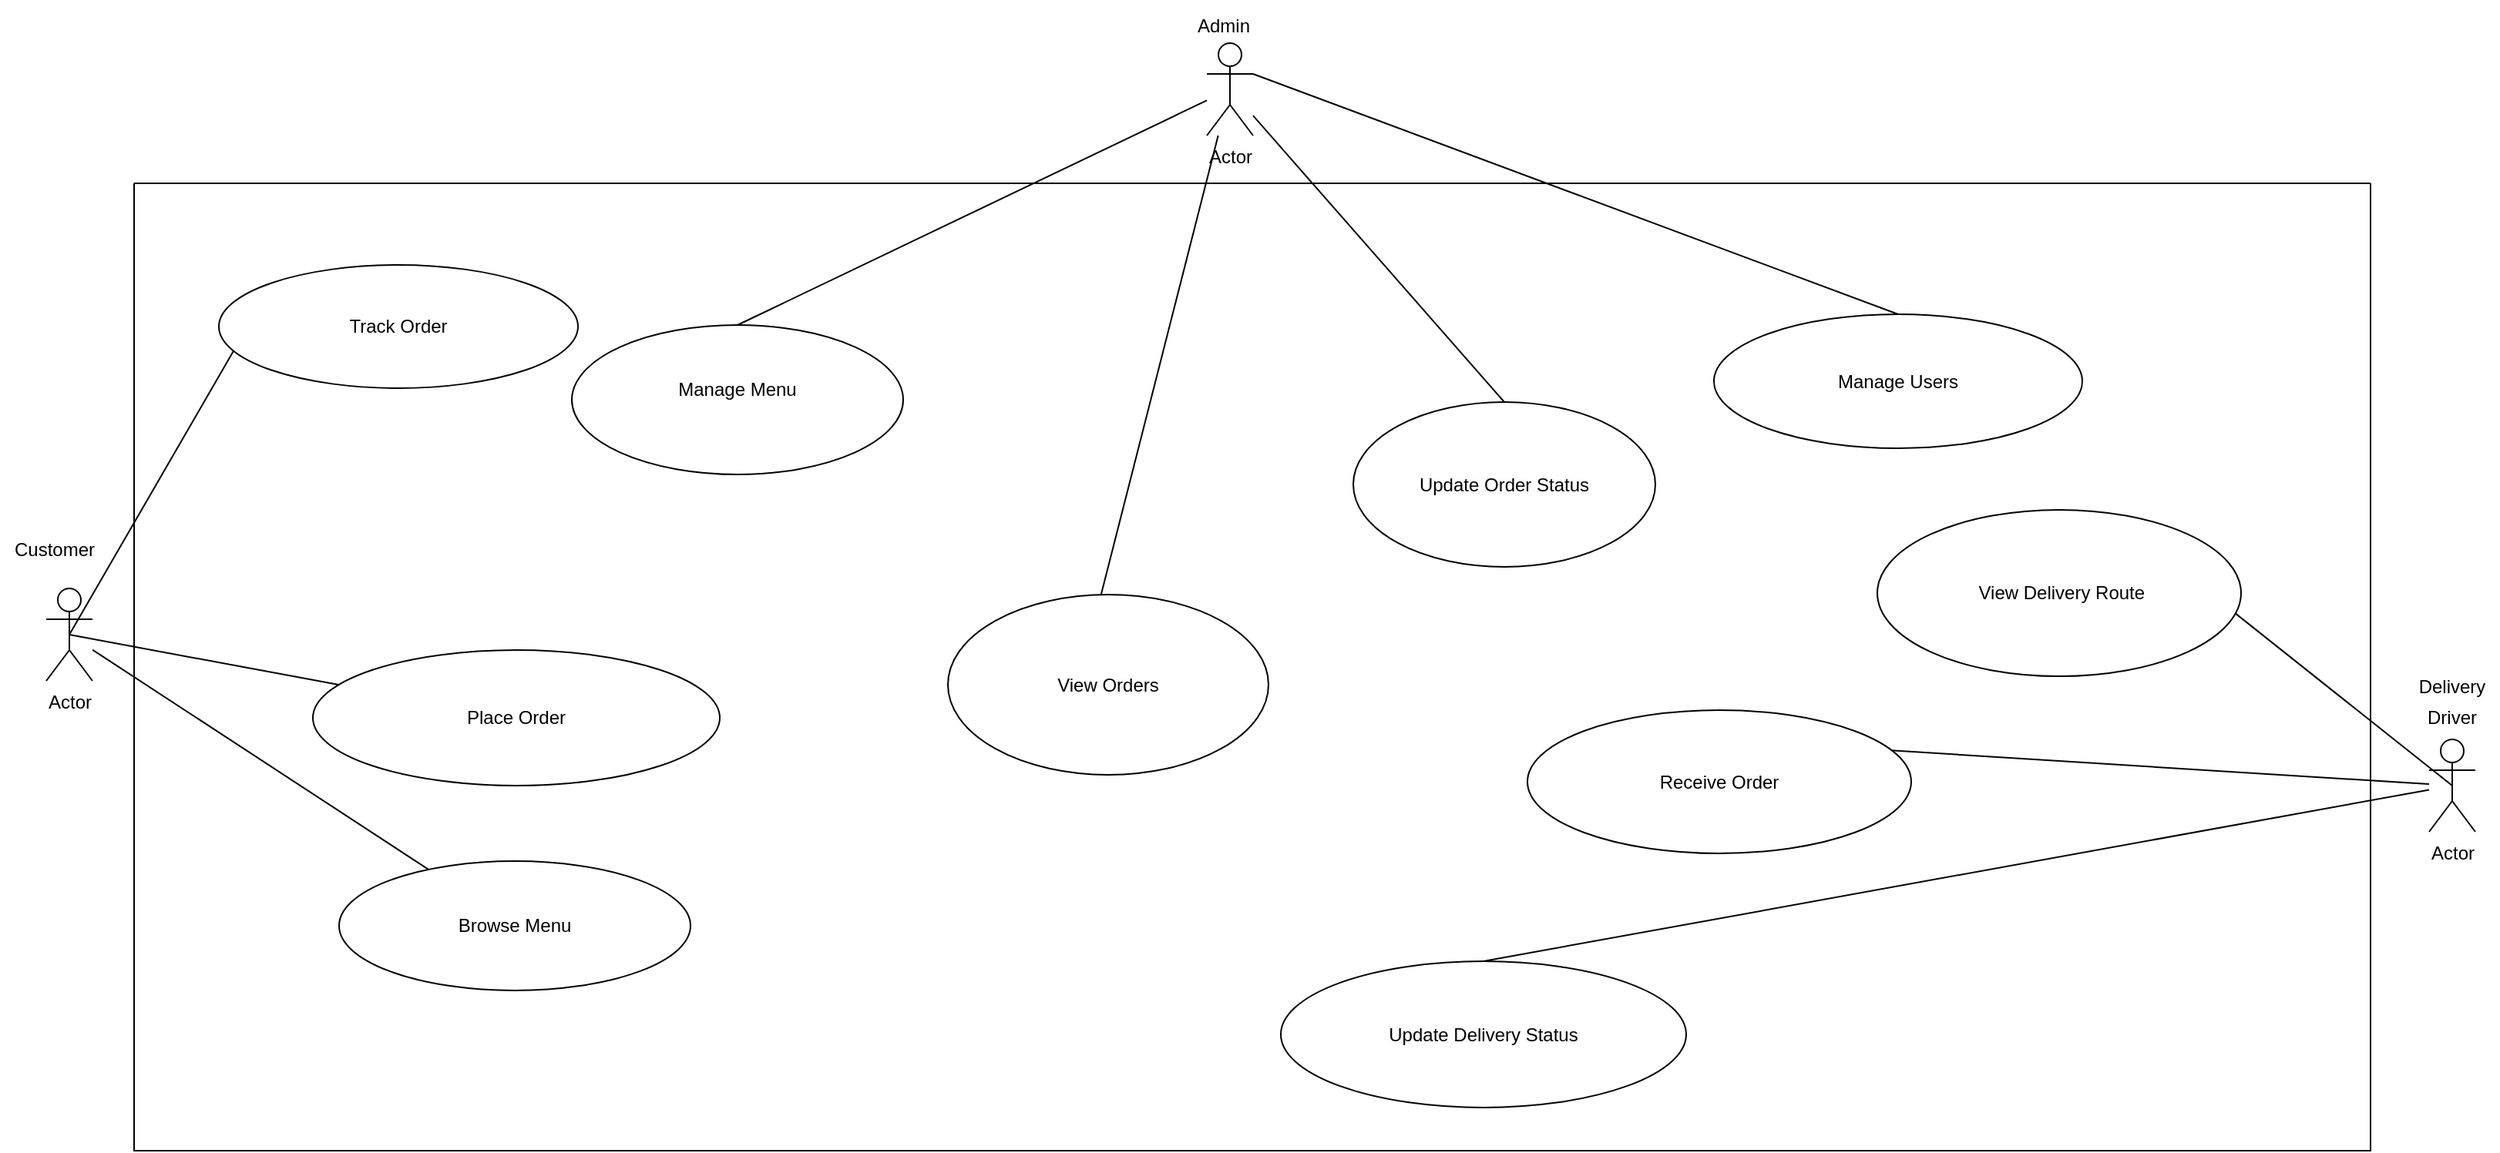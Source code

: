 <mxfile version="24.8.6">
  <diagram name="Page-1" id="ZVQWpAv_3izE2Eje-MpK">
    <mxGraphModel dx="2760" dy="2170" grid="0" gridSize="10" guides="1" tooltips="1" connect="1" arrows="1" fold="1" page="0" pageScale="1" pageWidth="850" pageHeight="1100" math="0" shadow="0">
      <root>
        <mxCell id="0" />
        <mxCell id="1" parent="0" />
        <mxCell id="0bza2RoGWEkfIPk1Mr_0-17" value="Actor" style="shape=umlActor;verticalLabelPosition=bottom;verticalAlign=top;html=1;outlineConnect=0;" vertex="1" parent="1">
          <mxGeometry x="-76" y="-290" width="30" height="60" as="geometry" />
        </mxCell>
        <mxCell id="0bza2RoGWEkfIPk1Mr_0-18" value="&lt;span style=&quot;font-size: 12px; text-wrap: wrap;&quot;&gt;Customer&lt;/span&gt;" style="text;html=1;align=center;verticalAlign=middle;resizable=0;points=[];autosize=1;strokeColor=none;fillColor=none;fontSize=16;" vertex="1" parent="1">
          <mxGeometry x="-106" y="-333" width="70" height="31" as="geometry" />
        </mxCell>
        <mxCell id="0bza2RoGWEkfIPk1Mr_0-20" value="Actor" style="shape=umlActor;verticalLabelPosition=bottom;verticalAlign=top;html=1;outlineConnect=0;" vertex="1" parent="1">
          <mxGeometry x="677" y="-644" width="30" height="60" as="geometry" />
        </mxCell>
        <mxCell id="0bza2RoGWEkfIPk1Mr_0-21" value="&lt;span style=&quot;font-size: 12px;&quot;&gt;Admin&lt;/span&gt;" style="text;html=1;align=center;verticalAlign=middle;whiteSpace=wrap;rounded=0;fontSize=16;" vertex="1" parent="1">
          <mxGeometry x="658" y="-672" width="60" height="30" as="geometry" />
        </mxCell>
        <mxCell id="0bza2RoGWEkfIPk1Mr_0-22" value="Actor" style="shape=umlActor;verticalLabelPosition=bottom;verticalAlign=top;html=1;outlineConnect=0;" vertex="1" parent="1">
          <mxGeometry x="1470" y="-192" width="30" height="60" as="geometry" />
        </mxCell>
        <mxCell id="0bza2RoGWEkfIPk1Mr_0-24" value="&lt;span style=&quot;font-size: 12px;&quot;&gt;Delivery Driver&lt;/span&gt;" style="text;html=1;align=center;verticalAlign=middle;whiteSpace=wrap;rounded=0;fontSize=16;" vertex="1" parent="1">
          <mxGeometry x="1455" y="-233" width="60" height="30" as="geometry" />
        </mxCell>
        <mxCell id="0bza2RoGWEkfIPk1Mr_0-25" value="" style="endArrow=none;html=1;rounded=0;fontSize=12;startSize=8;endSize=8;curved=1;exitX=0.5;exitY=0.5;exitDx=0;exitDy=0;exitPerimeter=0;" edge="1" parent="1" source="0bza2RoGWEkfIPk1Mr_0-17" target="0bza2RoGWEkfIPk1Mr_0-2">
          <mxGeometry width="50" height="50" relative="1" as="geometry">
            <mxPoint x="403" y="320" as="sourcePoint" />
            <mxPoint x="453" y="270" as="targetPoint" />
          </mxGeometry>
        </mxCell>
        <mxCell id="0bza2RoGWEkfIPk1Mr_0-26" value="" style="endArrow=none;html=1;rounded=0;fontSize=12;startSize=8;endSize=8;curved=1;" edge="1" parent="1" source="0bza2RoGWEkfIPk1Mr_0-1" target="0bza2RoGWEkfIPk1Mr_0-17">
          <mxGeometry width="50" height="50" relative="1" as="geometry">
            <mxPoint x="137" y="93" as="sourcePoint" />
            <mxPoint x="187" y="43" as="targetPoint" />
          </mxGeometry>
        </mxCell>
        <mxCell id="0bza2RoGWEkfIPk1Mr_0-27" value="" style="endArrow=none;html=1;rounded=0;fontSize=12;startSize=8;endSize=8;curved=1;exitX=0.5;exitY=0.5;exitDx=0;exitDy=0;exitPerimeter=0;entryX=0.045;entryY=0.677;entryDx=0;entryDy=0;entryPerimeter=0;" edge="1" parent="1" source="0bza2RoGWEkfIPk1Mr_0-17" target="0bza2RoGWEkfIPk1Mr_0-6">
          <mxGeometry width="50" height="50" relative="1" as="geometry">
            <mxPoint x="272" y="-73" as="sourcePoint" />
            <mxPoint x="322" y="-123" as="targetPoint" />
          </mxGeometry>
        </mxCell>
        <mxCell id="0bza2RoGWEkfIPk1Mr_0-28" value="" style="endArrow=none;html=1;rounded=0;fontSize=12;startSize=8;endSize=8;curved=1;entryX=0.5;entryY=0;entryDx=0;entryDy=0;" edge="1" parent="1" source="0bza2RoGWEkfIPk1Mr_0-20" target="0bza2RoGWEkfIPk1Mr_0-7">
          <mxGeometry width="50" height="50" relative="1" as="geometry">
            <mxPoint x="272" y="189" as="sourcePoint" />
            <mxPoint x="322" y="139" as="targetPoint" />
          </mxGeometry>
        </mxCell>
        <mxCell id="0bza2RoGWEkfIPk1Mr_0-29" value="" style="endArrow=none;html=1;rounded=0;fontSize=12;startSize=8;endSize=8;curved=1;entryX=0.458;entryY=0.138;entryDx=0;entryDy=0;entryPerimeter=0;" edge="1" parent="1" source="0bza2RoGWEkfIPk1Mr_0-20" target="0bza2RoGWEkfIPk1Mr_0-8">
          <mxGeometry width="50" height="50" relative="1" as="geometry">
            <mxPoint x="348" y="71" as="sourcePoint" />
            <mxPoint x="398" y="21" as="targetPoint" />
          </mxGeometry>
        </mxCell>
        <mxCell id="0bza2RoGWEkfIPk1Mr_0-31" value="" style="endArrow=none;html=1;rounded=0;fontSize=12;startSize=8;endSize=8;curved=1;entryX=0.5;entryY=0;entryDx=0;entryDy=0;" edge="1" parent="1" source="0bza2RoGWEkfIPk1Mr_0-20" target="0bza2RoGWEkfIPk1Mr_0-30">
          <mxGeometry width="50" height="50" relative="1" as="geometry">
            <mxPoint x="396" y="-225" as="sourcePoint" />
            <mxPoint x="446" y="-275" as="targetPoint" />
          </mxGeometry>
        </mxCell>
        <mxCell id="0bza2RoGWEkfIPk1Mr_0-39" value="" style="endArrow=none;html=1;rounded=0;fontSize=12;startSize=8;endSize=8;curved=1;exitX=0.5;exitY=0;exitDx=0;exitDy=0;" edge="1" parent="1" source="0bza2RoGWEkfIPk1Mr_0-38" target="0bza2RoGWEkfIPk1Mr_0-22">
          <mxGeometry width="50" height="50" relative="1" as="geometry">
            <mxPoint x="726" y="71" as="sourcePoint" />
            <mxPoint x="776" y="21" as="targetPoint" />
          </mxGeometry>
        </mxCell>
        <mxCell id="0bza2RoGWEkfIPk1Mr_0-40" value="" style="endArrow=none;html=1;rounded=0;fontSize=12;startSize=8;endSize=8;curved=1;entryX=0;entryY=0;entryDx=0;entryDy=0;" edge="1" parent="1" source="0bza2RoGWEkfIPk1Mr_0-22" target="0bza2RoGWEkfIPk1Mr_0-34">
          <mxGeometry width="50" height="50" relative="1" as="geometry">
            <mxPoint x="726" y="71" as="sourcePoint" />
            <mxPoint x="776" y="21" as="targetPoint" />
          </mxGeometry>
        </mxCell>
        <mxCell id="0bza2RoGWEkfIPk1Mr_0-42" value="" style="endArrow=none;html=1;rounded=0;fontSize=12;startSize=8;endSize=8;curved=1;entryX=0.5;entryY=0.5;entryDx=0;entryDy=0;entryPerimeter=0;exitX=0.975;exitY=0.606;exitDx=0;exitDy=0;exitPerimeter=0;" edge="1" parent="1" source="0bza2RoGWEkfIPk1Mr_0-10" target="0bza2RoGWEkfIPk1Mr_0-22">
          <mxGeometry width="50" height="50" relative="1" as="geometry">
            <mxPoint x="1008" y="-159" as="sourcePoint" />
            <mxPoint x="776" y="21" as="targetPoint" />
          </mxGeometry>
        </mxCell>
        <mxCell id="0bza2RoGWEkfIPk1Mr_0-43" value="" style="swimlane;startSize=0;" vertex="1" parent="1">
          <mxGeometry x="-19" y="-553" width="1451" height="628" as="geometry" />
        </mxCell>
        <mxCell id="0bza2RoGWEkfIPk1Mr_0-30" value="Update Order Status" style="ellipse;whiteSpace=wrap;html=1;" vertex="1" parent="0bza2RoGWEkfIPk1Mr_0-43">
          <mxGeometry x="791" y="142" width="196" height="107" as="geometry" />
        </mxCell>
        <mxCell id="0bza2RoGWEkfIPk1Mr_0-8" value="View Orders" style="ellipse;whiteSpace=wrap;html=1;" vertex="1" parent="0bza2RoGWEkfIPk1Mr_0-43">
          <mxGeometry x="528" y="267" width="208" height="117" as="geometry" />
        </mxCell>
        <mxCell id="0bza2RoGWEkfIPk1Mr_0-7" value="&#xa;Manage Menu&#xa;&#xa;" style="ellipse;whiteSpace=wrap;html=1;" vertex="1" parent="0bza2RoGWEkfIPk1Mr_0-43">
          <mxGeometry x="284" y="92" width="215" height="97" as="geometry" />
        </mxCell>
        <mxCell id="0bza2RoGWEkfIPk1Mr_0-32" value="Manage Users" style="ellipse;whiteSpace=wrap;html=1;" vertex="1" parent="0bza2RoGWEkfIPk1Mr_0-43">
          <mxGeometry x="1025" y="85" width="239" height="87" as="geometry" />
        </mxCell>
        <mxCell id="0bza2RoGWEkfIPk1Mr_0-6" value="Track Order" style="ellipse;whiteSpace=wrap;html=1;" vertex="1" parent="0bza2RoGWEkfIPk1Mr_0-43">
          <mxGeometry x="55" y="53" width="233" height="80" as="geometry" />
        </mxCell>
        <mxCell id="0bza2RoGWEkfIPk1Mr_0-2" value="Place Order" style="ellipse;whiteSpace=wrap;html=1;" vertex="1" parent="0bza2RoGWEkfIPk1Mr_0-43">
          <mxGeometry x="116" y="303" width="264" height="88" as="geometry" />
        </mxCell>
        <mxCell id="0bza2RoGWEkfIPk1Mr_0-1" value="Browse Menu" style="ellipse;whiteSpace=wrap;html=1;" vertex="1" parent="0bza2RoGWEkfIPk1Mr_0-43">
          <mxGeometry x="133" y="440" width="228" height="84" as="geometry" />
        </mxCell>
        <mxCell id="0bza2RoGWEkfIPk1Mr_0-10" value="&amp;nbsp;View Delivery Route" style="ellipse;whiteSpace=wrap;html=1;" vertex="1" parent="0bza2RoGWEkfIPk1Mr_0-43">
          <mxGeometry x="1131" y="212" width="236" height="108" as="geometry" />
        </mxCell>
        <mxCell id="0bza2RoGWEkfIPk1Mr_0-34" value="Receive Order" style="ellipse;whiteSpace=wrap;html=1;" vertex="1" parent="0bza2RoGWEkfIPk1Mr_0-43">
          <mxGeometry x="904" y="342" width="249" height="93" as="geometry" />
        </mxCell>
        <mxCell id="0bza2RoGWEkfIPk1Mr_0-38" value="Update Delivery Status" style="ellipse;whiteSpace=wrap;html=1;" vertex="1" parent="0bza2RoGWEkfIPk1Mr_0-43">
          <mxGeometry x="744" y="505" width="263" height="95" as="geometry" />
        </mxCell>
        <mxCell id="0bza2RoGWEkfIPk1Mr_0-45" value="" style="endArrow=none;html=1;rounded=0;fontSize=12;startSize=8;endSize=8;curved=1;entryX=0.5;entryY=0;entryDx=0;entryDy=0;exitX=1;exitY=0.333;exitDx=0;exitDy=0;exitPerimeter=0;" edge="1" parent="1" source="0bza2RoGWEkfIPk1Mr_0-20" target="0bza2RoGWEkfIPk1Mr_0-32">
          <mxGeometry width="50" height="50" relative="1" as="geometry">
            <mxPoint x="673" y="-214" as="sourcePoint" />
            <mxPoint x="716" y="-267" as="targetPoint" />
          </mxGeometry>
        </mxCell>
      </root>
    </mxGraphModel>
  </diagram>
</mxfile>
